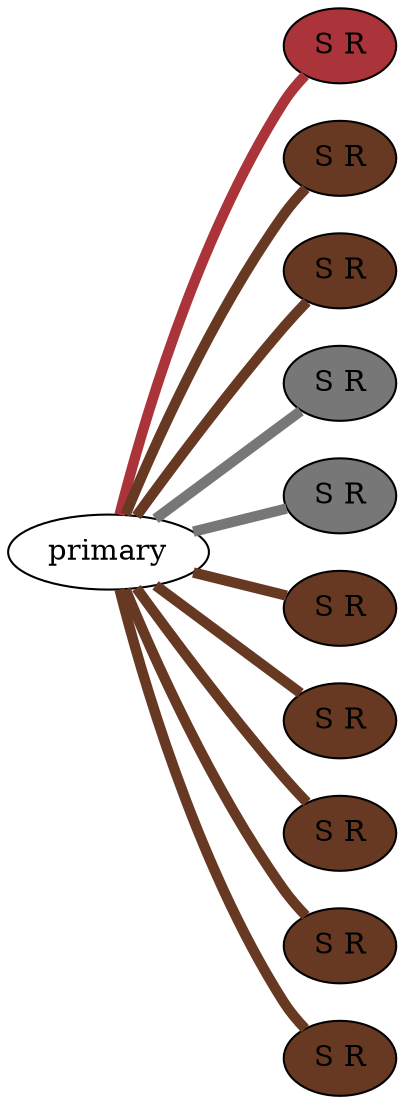 graph {
 graph [rankdir=LR]
"1" [qtype="pendant_node", pendant_colors="#AB343A,#000000", pendant_ply="S", pendant_attach="R", pendant_length="70", label="S R", style=filled, fillcolor="#AB343A"]
"primary" -- "1" [qtype="pendant_link",penwidth=5,color="#AB343A"]
"2" [qtype="pendant_node", pendant_colors="#673923", pendant_ply="S", pendant_attach="R", pendant_length="70", label="S R", style=filled, fillcolor="#673923"]
"primary" -- "2" [qtype="pendant_link",penwidth=5,color="#673923"]
"3" [qtype="pendant_node", pendant_colors="#673923", pendant_ply="S", pendant_attach="R", pendant_length="75", label="S R", style=filled, fillcolor="#673923"]
"primary" -- "3" [qtype="pendant_link",penwidth=5,color="#673923"]
"4" [qtype="pendant_node", pendant_colors="#777777,#673923", pendant_ply="S", pendant_attach="R", pendant_length="90", label="S R", style=filled, fillcolor="#777777"]
"primary" -- "4" [qtype="pendant_link",penwidth=5,color="#777777"]
"5" [qtype="pendant_node", pendant_colors="#777777,#35170C", pendant_ply="S", pendant_attach="R", pendant_length="87", label="S R", style=filled, fillcolor="#777777"]
"primary" -- "5" [qtype="pendant_link",penwidth=5,color="#777777"]
"6" [qtype="pendant_node", pendant_colors="#673923", pendant_ply="S", pendant_attach="R", pendant_length="72", label="S R", style=filled, fillcolor="#673923"]
"primary" -- "6" [qtype="pendant_link",penwidth=5,color="#673923"]
"7" [qtype="pendant_node", pendant_colors="#673923", pendant_ply="S", pendant_attach="R", pendant_length="76", label="S R", style=filled, fillcolor="#673923"]
"primary" -- "7" [qtype="pendant_link",penwidth=5,color="#673923"]
"8" [qtype="pendant_node", pendant_colors="#673923", pendant_ply="S", pendant_attach="R", pendant_length="70", label="S R", style=filled, fillcolor="#673923"]
"primary" -- "8" [qtype="pendant_link",penwidth=5,color="#673923"]
"9" [qtype="pendant_node", pendant_colors="#673923", pendant_ply="S", pendant_attach="R", pendant_length="2", label="S R", style=filled, fillcolor="#673923"]
"primary" -- "9" [qtype="pendant_link",penwidth=5,color="#673923"]
"10" [qtype="pendant_node", pendant_colors="#673923", pendant_ply="S", pendant_attach="R", pendant_length="76", label="S R", style=filled, fillcolor="#673923"]
"primary" -- "10" [qtype="pendant_link",penwidth=5,color="#673923"]
}
